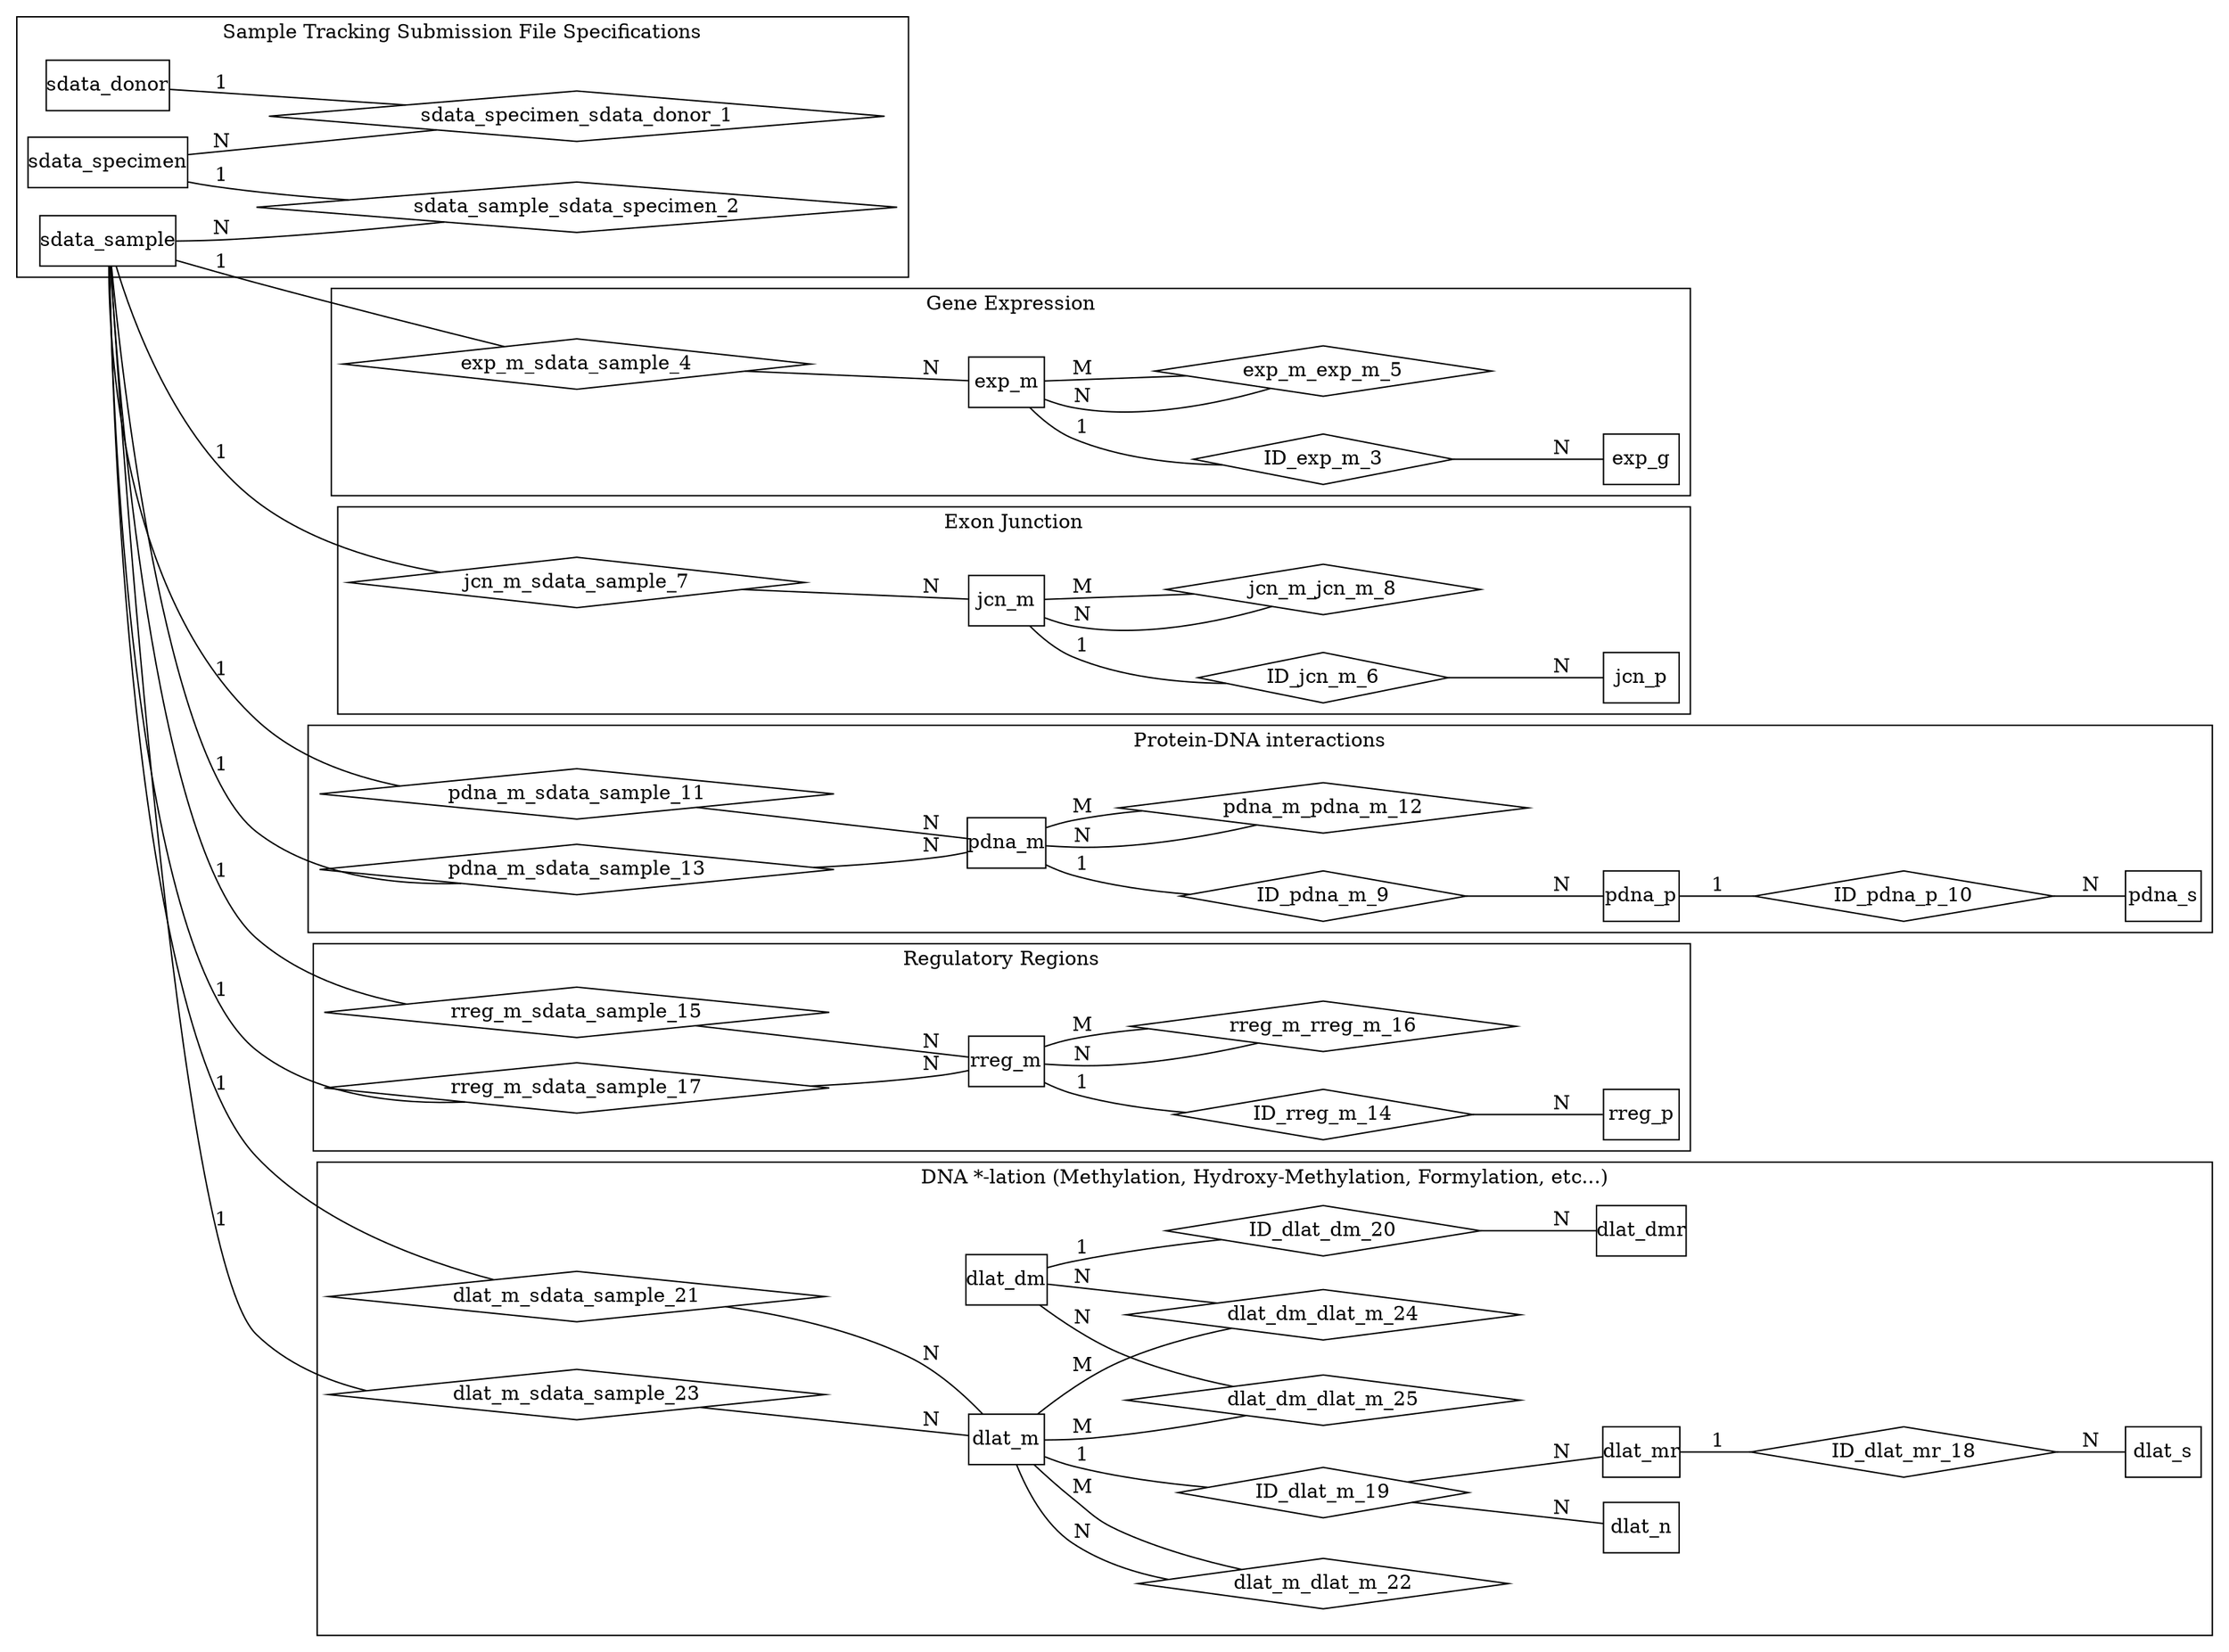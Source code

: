 digraph G {
	rankdir=LR;
	node [shape=box];
	edge [arrowhead=none];
	
	subgraph cluster_sdata {
		label="Sample Tracking Submission File Specifications"
	sdata_donor [texlbl="\graphicspath{{/home/jmfernandez/projects/BLUEPRINT/model/schema+tools/doc-templates/BLUEPRINT/icons/}} \arrayrulecolor{Black} \begin{tabular}{ c l }  \multicolumn{2}{c}{\textbf{\hyperref[tab:sdata_donor]{\Large{}Donor Data File}}} \\ \hline \includegraphics[height=1.6ex]{pk.pdf} & \hyperref[column:sdata.donor.donor_id]{\textbf{donor\_id}} \\  & \hyperref[column:sdata.donor.donor_sex]{\textbf{\textcolor{gray}{donor\_sex}}} \\  & \hyperref[column:sdata.donor.donor_region_of_residence]{donor\_region\_of\_residence} \\  & \hyperref[column:sdata.donor.notes]{\textcolor{gray}{notes}} \end{tabular}",style="top color=sdata_donor,rounded corners,drop shadow",margin="0,0"];
	sdata_specimen [texlbl="\graphicspath{{/home/jmfernandez/projects/BLUEPRINT/model/schema+tools/doc-templates/BLUEPRINT/icons/}} \arrayrulecolor{Black} \begin{tabular}{ c l }  \multicolumn{2}{c}{\textbf{\hyperref[tab:sdata_specimen]{\Large{}Specimen Data File}}} \\ \hline \includegraphics[height=1.6ex]{pk.pdf} & \hyperref[column:sdata.specimen.specimen_id]{\textbf{specimen\_id}} \\  & \hyperref[column:sdata.specimen.specimen_type]{specimen\_type} \\  & \hyperref[column:sdata.specimen.specimen_type_other]{\textcolor{gray}{specimen\_type\_other}} \\  & \hyperref[column:sdata.specimen.donor_min_age_at_specimen_acquisition]{donor\_min\_age\_at\_specimen\_acquisition} \\  & \hyperref[column:sdata.specimen.donor_max_age_at_specimen_acquisition]{\textbf{\textcolor{gray}{donor\_max\_age\_at\_specimen\_acquisition}}} \\  & \hyperref[column:sdata.specimen.specimen_processing]{specimen\_processing} \\  & \hyperref[column:sdata.specimen.specimen_processing_other]{\textcolor{gray}{specimen\_processing\_other}} \\  & \hyperref[column:sdata.specimen.specimen_storage]{specimen\_storage} \\  & \hyperref[column:sdata.specimen.specimen_storage_other]{\textcolor{gray}{specimen\_storage\_other}} \\  & \hyperref[column:sdata.specimen.specimen_biobank]{\textcolor{gray}{specimen\_biobank}} \\  & \hyperref[column:sdata.specimen.specimen_biobank_id]{\textcolor{gray}{specimen\_biobank\_id}} \\  & \hyperref[column:sdata.specimen.specimen_available]{\textcolor{gray}{specimen\_available}} \\ \hyperref[column:sdata.donor.donor_id]{\includegraphics[height=1.6ex]{fk.pdf}} & \hyperref[column:sdata.specimen.donor_id]{\textit{donor\_id}} \\  & \hyperref[column:sdata.specimen.notes]{\textcolor{gray}{notes}} \end{tabular}",style="top color=sdata_specimen,rounded corners,drop shadow",margin="0,0"];
	sdata_sample [texlbl="\graphicspath{{/home/jmfernandez/projects/BLUEPRINT/model/schema+tools/doc-templates/BLUEPRINT/icons/}} \arrayrulecolor{Black} \begin{tabular}{ c l }  \multicolumn{2}{c}{\textbf{\hyperref[tab:sdata_sample]{\Large{}Analyzed Sample Data File}}} \\ \hline \includegraphics[height=1.6ex]{pk.pdf} & \hyperref[column:sdata.sample.sample_id]{\textbf{sample\_id}} \\  & \hyperref[column:sdata.sample.purified_cell_type]{purified\_cell\_type} \\  & \hyperref[column:sdata.sample.analyzed_sample_type]{analyzed\_sample\_type} \\  & \hyperref[column:sdata.sample.analyzed_sample_type_other]{\textcolor{gray}{analyzed\_sample\_type\_other}} \\  & \hyperref[column:sdata.sample.analyzed_sample_interval]{\textcolor{gray}{analyzed\_sample\_interval}} \\ \hyperref[column:sdata.specimen.specimen_id]{\includegraphics[height=1.6ex]{fk.pdf}} & \hyperref[column:sdata.sample.specimen_id]{\textit{specimen\_id}} \\  & \hyperref[column:sdata.sample.notes]{\textcolor{gray}{notes}} \end{tabular}",style="top color=sdata_sample,rounded corners,drop shadow",margin="0,0"];
		{ rank=same; sdata_donor sdata_specimen sdata_sample }
		
		node [shape=diamond, texlbl="Identifies"];
		
		
		node [shape=diamond];
		
		
		sdata_specimen_sdata_donor_1 [style="top color=sdata_donor,drop shadow",texlbl="Relationship"];
		sdata_donor -> sdata_specimen_sdata_donor_1 [label="1"];
		sdata_specimen_sdata_donor_1 -> sdata_specimen [label="N",style="double distance=2pt"];
		
		sdata_sample_sdata_specimen_2 [style="top color=sdata_specimen,drop shadow",texlbl="Relationship"];
		sdata_specimen -> sdata_sample_sdata_specimen_2 [label="1"];
		sdata_sample_sdata_specimen_2 -> sdata_sample [label="N",style="double distance=2pt"];
	}
	subgraph cluster_exp {
		label="Gene Expression"
	exp_m [texlbl="\graphicspath{{/home/jmfernandez/projects/BLUEPRINT/model/schema+tools/doc-templates/BLUEPRINT/icons/}} \arrayrulecolor{Black} \begin{tabular}{ c l }  \multicolumn{2}{c}{\textbf{\hyperref[tab:exp_m]{\Large{}Expression - Metadata File}}} \\ \hline \includegraphics[height=1.6ex]{pk.pdf} & \hyperref[column:exp.m.analysis_id]{\textbf{analysis\_id}} \\ \hyperref[column:sdata.sample.sample_id]{\includegraphics[height=1.6ex]{fk.pdf}} & \hyperref[column:exp.m.analyzed_sample_id]{\textit{analyzed\_sample\_id}} \\ \hyperref[column:exp.m.analysis_id]{\includegraphics[height=1.6ex]{fk.pdf}} & \hyperref[column:exp.m.base_analysis_id]{\textit{\textbf{\textcolor{gray}{base\_analysis\_id}}}} \\  & \hyperref[column:exp.m.analysis_group_id]{analysis\_group\_id} \\  & \hyperref[column:exp.m.data_status]{data\_status} \\  & \hyperref[column:exp.m.assembly_version]{assembly\_version} \\  & \hyperref[column:exp.m.program_versions]{\textbf{\textcolor{gray}{program\_versions}}} \\  & \hyperref[column:exp.m.alignment_algorithm]{alignment\_algorithm} \\  & \hyperref[column:exp.m.other_analysis_algorithm]{\textcolor{gray}{other\_analysis\_algorithm}} \\  & \hyperref[column:exp.m.seq_coverage]{\textcolor{gray}{seq\_coverage}} \\  & \hyperref[column:exp.m.raw_data_repository]{raw\_data\_repository} \\  & \hyperref[column:exp.m.raw_data_accession]{\textcolor{gray}{raw\_data\_accession}} \\  & \hyperref[column:exp.m.experimental_group_id]{experimental\_group\_id} \\  & \hyperref[column:exp.m.platform]{platform} \\  & \hyperref[column:exp.m.experimental_protocol]{\textcolor{gray}{experimental\_protocol}} \\  & \hyperref[column:exp.m.note]{\textcolor{gray}{note}} \end{tabular}",style="top color=exp_m,rounded corners,drop shadow",margin="0,0"];
	exp_g [texlbl="\graphicspath{{/home/jmfernandez/projects/BLUEPRINT/model/schema+tools/doc-templates/BLUEPRINT/icons/}} \arrayrulecolor{Black} \begin{tabular}{ c l }  \multicolumn{2}{c}{\textbf{\hyperref[tab:exp_g]{\Large{}Expression - Gene File}}} \\ \hline \hyperref[column:exp.m.analysis_id]{\includegraphics[height=1.6ex]{fkpk.pdf}} & \hyperref[column:exp.g.analysis_id]{\textit{\textbf{analysis\_id}}} \\ \includegraphics[height=1.6ex]{pk.pdf} & \hyperref[column:exp.g.gene_stable_id]{\textbf{gene\_stable\_id}} \\  & \hyperref[column:exp.g.chromosome]{chromosome} \\  & \hyperref[column:exp.g.chromosome_start]{chromosome\_start} \\  & \hyperref[column:exp.g.chromosome_end]{chromosome\_end} \\  & \hyperref[column:exp.g.chromosome_strand]{\textcolor{gray}{chromosome\_strand}} \\  & \hyperref[column:exp.g.quality_score]{\textcolor{gray}{quality\_score}} \\  & \hyperref[column:exp.g.probability]{\textcolor{gray}{probability}} \\  & \hyperref[column:exp.g.normalized_read_count]{normalized\_read\_count} \\  & \hyperref[column:exp.g.raw_read_count]{raw\_read\_count} \\  & \hyperref[column:exp.g.normalized_expression_level]{\textcolor{gray}{normalized\_expression\_level}} \\  & \hyperref[column:exp.g.reference_sample]{\textcolor{gray}{reference\_sample}} \\  & \hyperref[column:exp.g.is_annotated]{is\_annotated} \\  & \hyperref[column:exp.g.probeset_id]{\textcolor{gray}{probeset\_id}} \\  & \hyperref[column:exp.g.validation_status]{validation\_status} \\  & \hyperref[column:exp.g.validation_platform]{\textcolor{gray}{validation\_platform}} \\  & \hyperref[column:exp.g.note]{\textcolor{gray}{note}} \end{tabular}",style="top color=exp_g,rounded corners,drop shadow,double distance=2pt",margin="0,0"];
		{ rank=same; exp_m }
		
		node [shape=diamond, texlbl="Identifies"];
		
			
		ID_exp_m_3 [style="top color=exp_m,drop shadow,double distance=2pt"];
		exp_m -> ID_exp_m_3  [label="1"];
		ID_exp_m_3 -> exp_g [label="N",style="double distance=2pt"];
		
		node [shape=diamond];
		
		
		exp_m_sdata_sample_4 [style="top color=sdata_sample,drop shadow",texlbl="\parbox{3cm}{\centering Relationship \linebreak \textit{\small(analyzed\_)}}"];
		sdata_sample -> exp_m_sdata_sample_4 [label="1"];
		exp_m_sdata_sample_4 -> exp_m [label="N",style="double distance=2pt"];
		
		exp_m_exp_m_5 [style="top color=exp_m,drop shadow",texlbl="\parbox{3cm}{\centering Relationship \linebreak \textit{\small(base\_)}}"];
		exp_m -> exp_m_exp_m_5 [label="M"];
		exp_m_exp_m_5 -> exp_m [label="N",style=""];
	}
	subgraph cluster_jcn {
		label="Exon Junction"
	jcn_m [texlbl="\graphicspath{{/home/jmfernandez/projects/BLUEPRINT/model/schema+tools/doc-templates/BLUEPRINT/icons/}} \arrayrulecolor{Black} \begin{tabular}{ c l }  \multicolumn{2}{c}{\textbf{\hyperref[tab:jcn_m]{\Large{}Exon Junction - Metadata File}}} \\ \hline \includegraphics[height=1.6ex]{pk.pdf} & \hyperref[column:jcn.m.analysis_id]{\textbf{analysis\_id}} \\ \hyperref[column:sdata.sample.sample_id]{\includegraphics[height=1.6ex]{fk.pdf}} & \hyperref[column:jcn.m.analyzed_sample_id]{\textit{analyzed\_sample\_id}} \\ \hyperref[column:jcn.m.analysis_id]{\includegraphics[height=1.6ex]{fk.pdf}} & \hyperref[column:jcn.m.base_analysis_id]{\textit{\textbf{\textcolor{gray}{base\_analysis\_id}}}} \\  & \hyperref[column:jcn.m.analysis_group_id]{analysis\_group\_id} \\  & \hyperref[column:jcn.m.data_status]{data\_status} \\  & \hyperref[column:jcn.m.assembly_version]{assembly\_version} \\  & \hyperref[column:jcn.m.program_versions]{\textbf{\textcolor{gray}{program\_versions}}} \\  & \hyperref[column:jcn.m.alignment_algorithm]{alignment\_algorithm} \\  & \hyperref[column:jcn.m.other_analysis_algorithm]{\textcolor{gray}{other\_analysis\_algorithm}} \\  & \hyperref[column:jcn.m.seq_coverage]{\textcolor{gray}{seq\_coverage}} \\  & \hyperref[column:jcn.m.raw_data_repository]{raw\_data\_repository} \\  & \hyperref[column:jcn.m.raw_data_accession]{\textcolor{gray}{raw\_data\_accession}} \\  & \hyperref[column:jcn.m.experimental_group_id]{experimental\_group\_id} \\  & \hyperref[column:jcn.m.platform]{platform} \\  & \hyperref[column:jcn.m.experimental_protocol]{\textcolor{gray}{experimental\_protocol}} \\  & \hyperref[column:jcn.m.note]{\textcolor{gray}{note}} \end{tabular}",style="top color=jcn_m,rounded corners,drop shadow",margin="0,0"];
	jcn_p [texlbl="\graphicspath{{/home/jmfernandez/projects/BLUEPRINT/model/schema+tools/doc-templates/BLUEPRINT/icons/}} \arrayrulecolor{Black} \begin{tabular}{ c l }  \multicolumn{2}{c}{\textbf{\hyperref[tab:jcn_p]{\Large{}Exon Junction - Primary Analysis File}}} \\ \hline \hyperref[column:jcn.m.analysis_id]{\includegraphics[height=1.6ex]{fkpk.pdf}} & \hyperref[column:jcn.p.analysis_id]{\textit{\textbf{analysis\_id}}} \\ \includegraphics[height=1.6ex]{pk.pdf} & \hyperref[column:jcn.p.junction_id]{\textbf{junction\_id}} \\  & \hyperref[column:jcn.p.chromosome]{chromosome} \\  & \hyperref[column:jcn.p.chromosome_start]{chromosome\_start} \\  & \hyperref[column:jcn.p.chromosome_end]{chromosome\_end} \\  & \hyperref[column:jcn.p.chromosome_strand]{\textcolor{gray}{chromosome\_strand}} \\  & \hyperref[column:jcn.p.quality_score]{\textcolor{gray}{quality\_score}} \\  & \hyperref[column:jcn.p.probability]{\textcolor{gray}{probability}} \\  & \hyperref[column:jcn.p.gene1_stable_id]{gene1\_stable\_id} \\  & \hyperref[column:jcn.p.gene2_stable_id]{\textcolor{gray}{gene2\_stable\_id}} \\  & \hyperref[column:jcn.p.exon1_chromosome]{exon1\_chromosome} \\  & \hyperref[column:jcn.p.exon1_number_bases]{exon1\_number\_bases} \\  & \hyperref[column:jcn.p.exon1_end]{exon1\_end} \\  & \hyperref[column:jcn.p.exon1_strand]{\textcolor{gray}{exon1\_strand}} \\  & \hyperref[column:jcn.p.exon2_chromosome]{exon2\_chromosome} \\  & \hyperref[column:jcn.p.exon2_number_bases]{exon2\_number\_bases} \\  & \hyperref[column:jcn.p.exon2_start]{exon2\_start} \\  & \hyperref[column:jcn.p.exon2_strand]{\textcolor{gray}{exon2\_strand}} \\  & \hyperref[column:jcn.p.is_fusion_gene]{\textcolor{gray}{is\_fusion\_gene}} \\  & \hyperref[column:jcn.p.is_novel_splice_form]{\textcolor{gray}{is\_novel\_splice\_form}} \\  & \hyperref[column:jcn.p.junction_seq]{\textcolor{gray}{junction\_seq}} \\  & \hyperref[column:jcn.p.junction_type]{\textcolor{gray}{junction\_type}} \\  & \hyperref[column:jcn.p.junction_read_count]{junction\_read\_count} \\  & \hyperref[column:jcn.p.validation_status]{validation\_status} \\  & \hyperref[column:jcn.p.validation_platform]{\textcolor{gray}{validation\_platform}} \\  & \hyperref[column:jcn.p.note]{\textcolor{gray}{note}} \end{tabular}",style="top color=jcn_p,rounded corners,drop shadow,double distance=2pt",margin="0,0"];
		{ rank=same; jcn_m }
		
		node [shape=diamond, texlbl="Identifies"];
		
			
		ID_jcn_m_6 [style="top color=jcn_m,drop shadow,double distance=2pt"];
		jcn_m -> ID_jcn_m_6  [label="1"];
		ID_jcn_m_6 -> jcn_p [label="N",style="double distance=2pt"];
		
		node [shape=diamond];
		
		
		jcn_m_sdata_sample_7 [style="top color=sdata_sample,drop shadow",texlbl="\parbox{3cm}{\centering Relationship \linebreak \textit{\small(analyzed\_)}}"];
		sdata_sample -> jcn_m_sdata_sample_7 [label="1"];
		jcn_m_sdata_sample_7 -> jcn_m [label="N",style="double distance=2pt"];
		
		jcn_m_jcn_m_8 [style="top color=jcn_m,drop shadow",texlbl="\parbox{3cm}{\centering Relationship \linebreak \textit{\small(base\_)}}"];
		jcn_m -> jcn_m_jcn_m_8 [label="M"];
		jcn_m_jcn_m_8 -> jcn_m [label="N",style=""];
	}
	subgraph cluster_pdna {
		label="Protein-DNA interactions"
	pdna_m [texlbl="\graphicspath{{/home/jmfernandez/projects/BLUEPRINT/model/schema+tools/doc-templates/BLUEPRINT/icons/}} \arrayrulecolor{Black} \begin{tabular}{ c l }  \multicolumn{2}{c}{\textbf{\hyperref[tab:pdna_m]{\Large{}Protein-DNA interactions - Metadata File}}} \\ \hline \includegraphics[height=1.6ex]{pk.pdf} & \hyperref[column:pdna.m.analysis_id]{\textbf{analysis\_id}} \\ \hyperref[column:sdata.sample.sample_id]{\includegraphics[height=1.6ex]{fk.pdf}} & \hyperref[column:pdna.m.analyzed_sample_id]{\textit{analyzed\_sample\_id}} \\ \hyperref[column:pdna.m.analysis_id]{\includegraphics[height=1.6ex]{fk.pdf}} & \hyperref[column:pdna.m.base_analysis_id]{\textit{\textbf{\textcolor{gray}{base\_analysis\_id}}}} \\ \hyperref[column:sdata.sample.sample_id]{\includegraphics[height=1.6ex]{fk.pdf}} & \hyperref[column:pdna.m.control_sample_id]{\textit{\textbf{\textcolor{gray}{control\_sample\_id}}}} \\  & \hyperref[column:pdna.m.analysis_group_id]{analysis\_group\_id} \\  & \hyperref[column:pdna.m.data_status]{data\_status} \\  & \hyperref[column:pdna.m.assembly_version]{assembly\_version} \\  & \hyperref[column:pdna.m.program_versions]{\textbf{\textcolor{gray}{program\_versions}}} \\  & \hyperref[column:pdna.m.alignment_algorithm]{alignment\_algorithm} \\  & \hyperref[column:pdna.m.other_analysis_algorithm]{\textcolor{gray}{other\_analysis\_algorithm}} \\  & \hyperref[column:pdna.m.seq_coverage]{\textcolor{gray}{seq\_coverage}} \\  & \hyperref[column:pdna.m.raw_data_repository]{raw\_data\_repository} \\  & \hyperref[column:pdna.m.raw_data_accession]{\textcolor{gray}{raw\_data\_accession}} \\  & \hyperref[column:pdna.m.experimental_group_id]{experimental\_group\_id} \\  & \hyperref[column:pdna.m.platform]{platform} \\  & \hyperref[column:pdna.m.experimental_protocol]{\textcolor{gray}{experimental\_protocol}} \\  & \hyperref[column:pdna.m.NSC]{\textcolor{gray}{NSC}} \\  & \hyperref[column:pdna.m.RSC]{\textcolor{gray}{RSC}} \\  & \hyperref[column:pdna.m.note]{\textcolor{gray}{note}} \end{tabular}",style="top color=pdna_m,rounded corners,drop shadow",margin="0,0"];
	pdna_p [texlbl="\graphicspath{{/home/jmfernandez/projects/BLUEPRINT/model/schema+tools/doc-templates/BLUEPRINT/icons/}} \arrayrulecolor{Black} \begin{tabular}{ c l }  \multicolumn{2}{c}{\textbf{\hyperref[tab:pdna_p]{\Large{}Protein-DNA interactions - Primary Analysis File}}} \\ \hline \hyperref[column:pdna.m.analysis_id]{\includegraphics[height=1.6ex]{fkpk.pdf}} & \hyperref[column:pdna.p.analysis_id]{\textit{\textbf{analysis\_id}}} \\ \includegraphics[height=1.6ex]{pk.pdf} & \hyperref[column:pdna.p.protein_dna_interaction_id]{\textbf{protein\_dna\_interaction\_id}} \\  & \hyperref[column:pdna.p.chromosome]{chromosome} \\  & \hyperref[column:pdna.p.chromosome_start]{chromosome\_start} \\  & \hyperref[column:pdna.p.chromosome_end]{chromosome\_end} \\  & \hyperref[column:pdna.p.rank]{\textcolor{gray}{rank}} \\  & \hyperref[column:pdna.p.protein_stable_id]{protein\_stable\_id} \\  & \hyperref[column:pdna.p.log10_pvalue]{log10\_pvalue} \\  & \hyperref[column:pdna.p.log10_qvalue]{\textbf{\textcolor{gray}{log10\_qvalue}}} \\  & \hyperref[column:pdna.p.idr]{\textbf{\textcolor{gray}{idr}}} \\  & \hyperref[column:pdna.p.validation_status]{validation\_status} \\  & \hyperref[column:pdna.p.validation_platform]{\textcolor{gray}{validation\_platform}} \\  & \hyperref[column:pdna.p.note]{\textcolor{gray}{note}} \end{tabular}",style="top color=pdna_p,rounded corners,drop shadow,double distance=2pt",margin="0,0"];
	pdna_s [texlbl="\graphicspath{{/home/jmfernandez/projects/BLUEPRINT/model/schema+tools/doc-templates/BLUEPRINT/icons/}} \arrayrulecolor{Black} \begin{tabular}{ c l }  \multicolumn{2}{c}{\textbf{\hyperref[tab:pdna_s]{\Large{}Protein-DNA interactions - Secondary Analysis File}}} \\ \hline \hyperref[column:pdna.p.analysis_id]{\includegraphics[height=1.6ex]{fk.pdf}} & \hyperref[column:pdna.s.analysis_id]{\textit{analysis\_id}} \\  & \hyperref[column:pdna.s.ensembl_version]{ensembl\_version} \\  & \hyperref[column:pdna.s.gene_affected]{gene\_affected} \\  & \hyperref[column:pdna.s.transcript_affected]{\textcolor{gray}{transcript\_affected}} \\ \hyperref[column:pdna.p.protein_dna_interaction_id]{\includegraphics[height=1.6ex]{fk.pdf}} & \hyperref[column:pdna.s.protein_dna_interaction_id]{\textit{protein\_dna\_interaction\_id}} \\  & \hyperref[column:pdna.s.note]{\textcolor{gray}{note}} \end{tabular}",style="top color=pdna_s,rounded corners,drop shadow,double distance=2pt",margin="0,0"];
		{ rank=same; pdna_m }
		
		node [shape=diamond, texlbl="Identifies"];
		
			
		ID_pdna_m_9 [style="top color=pdna_m,drop shadow,double distance=2pt"];
		pdna_m -> ID_pdna_m_9  [label="1"];
		ID_pdna_m_9 -> pdna_p [label="N",style="double distance=2pt"];
			
		ID_pdna_p_10 [style="top color=pdna_p,drop shadow,double distance=2pt"];
		pdna_p -> ID_pdna_p_10  [label="1"];
		ID_pdna_p_10 -> pdna_s [label="N",style="double distance=2pt"];
		
		node [shape=diamond];
		
		
		pdna_m_sdata_sample_11 [style="top color=sdata_sample,drop shadow",texlbl="\parbox{3cm}{\centering Relationship \linebreak \textit{\small(analyzed\_)}}"];
		sdata_sample -> pdna_m_sdata_sample_11 [label="1"];
		pdna_m_sdata_sample_11 -> pdna_m [label="N",style="double distance=2pt"];
		
		pdna_m_pdna_m_12 [style="top color=pdna_m,drop shadow",texlbl="\parbox{3cm}{\centering Relationship \linebreak \textit{\small(base\_)}}"];
		pdna_m -> pdna_m_pdna_m_12 [label="M"];
		pdna_m_pdna_m_12 -> pdna_m [label="N",style=""];
		
		pdna_m_sdata_sample_13 [style="top color=sdata_sample,drop shadow",texlbl="\parbox{3cm}{\centering Relationship \linebreak \textit{\small(control\_)}}"];
		sdata_sample -> pdna_m_sdata_sample_13 [label="1"];
		pdna_m_sdata_sample_13 -> pdna_m [label="N",style=""];
	}
	subgraph cluster_rreg {
		label="Regulatory Regions"
	rreg_m [texlbl="\graphicspath{{/home/jmfernandez/projects/BLUEPRINT/model/schema+tools/doc-templates/BLUEPRINT/icons/}} \arrayrulecolor{Black} \begin{tabular}{ c l }  \multicolumn{2}{c}{\textbf{\hyperref[tab:rreg_m]{\Large{}Regulatory regions - Metadata File}}} \\ \hline \includegraphics[height=1.6ex]{pk.pdf} & \hyperref[column:rreg.m.analysis_id]{\textbf{analysis\_id}} \\ \hyperref[column:sdata.sample.sample_id]{\includegraphics[height=1.6ex]{fk.pdf}} & \hyperref[column:rreg.m.analyzed_sample_id]{\textit{analyzed\_sample\_id}} \\ \hyperref[column:rreg.m.analysis_id]{\includegraphics[height=1.6ex]{fk.pdf}} & \hyperref[column:rreg.m.base_analysis_id]{\textit{\textbf{\textcolor{gray}{base\_analysis\_id}}}} \\ \hyperref[column:sdata.sample.sample_id]{\includegraphics[height=1.6ex]{fk.pdf}} & \hyperref[column:rreg.m.control_sample_id]{\textit{\textbf{\textcolor{gray}{control\_sample\_id}}}} \\  & \hyperref[column:rreg.m.analysis_group_id]{analysis\_group\_id} \\  & \hyperref[column:rreg.m.data_status]{data\_status} \\  & \hyperref[column:rreg.m.assembly_version]{assembly\_version} \\  & \hyperref[column:rreg.m.program_versions]{\textbf{\textcolor{gray}{program\_versions}}} \\  & \hyperref[column:rreg.m.alignment_algorithm]{alignment\_algorithm} \\  & \hyperref[column:rreg.m.other_analysis_algorithm]{\textcolor{gray}{other\_analysis\_algorithm}} \\  & \hyperref[column:rreg.m.seq_coverage]{\textcolor{gray}{seq\_coverage}} \\  & \hyperref[column:rreg.m.raw_data_repository]{raw\_data\_repository} \\  & \hyperref[column:rreg.m.raw_data_accession]{\textcolor{gray}{raw\_data\_accession}} \\  & \hyperref[column:rreg.m.experimental_group_id]{experimental\_group\_id} \\  & \hyperref[column:rreg.m.platform]{platform} \\  & \hyperref[column:rreg.m.experimental_protocol]{\textcolor{gray}{experimental\_protocol}} \\  & \hyperref[column:rreg.m.note]{\textcolor{gray}{note}} \end{tabular}",style="top color=rreg_m,rounded corners,drop shadow",margin="0,0"];
	rreg_p [texlbl="\graphicspath{{/home/jmfernandez/projects/BLUEPRINT/model/schema+tools/doc-templates/BLUEPRINT/icons/}} \arrayrulecolor{Black} \begin{tabular}{ c l }  \multicolumn{2}{c}{\textbf{\hyperref[tab:rreg_p]{\Large{}Regulatory regions - Primary Analysis File}}} \\ \hline \hyperref[column:rreg.m.analysis_id]{\includegraphics[height=1.6ex]{fkpk.pdf}} & \hyperref[column:rreg.p.analysis_id]{\textit{\textbf{analysis\_id}}} \\ \includegraphics[height=1.6ex]{pk.pdf} & \hyperref[column:rreg.p.regulatory_region_id]{\textbf{regulatory\_region\_id}} \\  & \hyperref[column:rreg.p.chromosome]{chromosome} \\  & \hyperref[column:rreg.p.chromosome_start]{chromosome\_start} \\  & \hyperref[column:rreg.p.chromosome_end]{chromosome\_end} \\  & \hyperref[column:rreg.p.z_score]{z\_score} \\  & \hyperref[column:rreg.p.validation_status]{validation\_status} \\  & \hyperref[column:rreg.p.validation_platform]{\textcolor{gray}{validation\_platform}} \\  & \hyperref[column:rreg.p.note]{\textcolor{gray}{note}} \end{tabular}",style="top color=rreg_p,rounded corners,drop shadow,double distance=2pt",margin="0,0"];
		{ rank=same; rreg_m }
		
		node [shape=diamond, texlbl="Identifies"];
		
			
		ID_rreg_m_14 [style="top color=rreg_m,drop shadow,double distance=2pt"];
		rreg_m -> ID_rreg_m_14  [label="1"];
		ID_rreg_m_14 -> rreg_p [label="N",style="double distance=2pt"];
		
		node [shape=diamond];
		
		
		rreg_m_sdata_sample_15 [style="top color=sdata_sample,drop shadow",texlbl="\parbox{3cm}{\centering Relationship \linebreak \textit{\small(analyzed\_)}}"];
		sdata_sample -> rreg_m_sdata_sample_15 [label="1"];
		rreg_m_sdata_sample_15 -> rreg_m [label="N",style="double distance=2pt"];
		
		rreg_m_rreg_m_16 [style="top color=rreg_m,drop shadow",texlbl="\parbox{3cm}{\centering Relationship \linebreak \textit{\small(base\_)}}"];
		rreg_m -> rreg_m_rreg_m_16 [label="M"];
		rreg_m_rreg_m_16 -> rreg_m [label="N",style=""];
		
		rreg_m_sdata_sample_17 [style="top color=sdata_sample,drop shadow",texlbl="\parbox{3cm}{\centering Relationship \linebreak \textit{\small(control\_)}}"];
		sdata_sample -> rreg_m_sdata_sample_17 [label="1"];
		rreg_m_sdata_sample_17 -> rreg_m [label="N",style=""];
	}
	subgraph cluster_dlat {
		label="DNA *-lation (Methylation, Hydroxy-Methylation, Formylation, etc...)"
	dlat_m [texlbl="\graphicspath{{/home/jmfernandez/projects/BLUEPRINT/model/schema+tools/doc-templates/BLUEPRINT/icons/}} \arrayrulecolor{Black} \begin{tabular}{ c l }  \multicolumn{2}{c}{\textbf{\hyperref[tab:dlat_m]{\Large{}DNA *-lation - Metadata File}}} \\ \hline \includegraphics[height=1.6ex]{pk.pdf} & \hyperref[column:dlat.m.analysis_id]{\textbf{analysis\_id}} \\ \hyperref[column:sdata.sample.sample_id]{\includegraphics[height=1.6ex]{fk.pdf}} & \hyperref[column:dlat.m.analyzed_sample_id]{\textit{analyzed\_sample\_id}} \\ \hyperref[column:dlat.m.analysis_id]{\includegraphics[height=1.6ex]{fk.pdf}} & \hyperref[column:dlat.m.base_analysis_id]{\textit{\textbf{\textcolor{gray}{base\_analysis\_id}}}} \\ \hyperref[column:sdata.sample.sample_id]{\includegraphics[height=1.6ex]{fk.pdf}} & \hyperref[column:dlat.m.control_sample_id]{\textit{\textbf{\textcolor{gray}{control\_sample\_id}}}} \\  & \hyperref[column:dlat.m.analysis_group_id]{analysis\_group\_id} \\  & \hyperref[column:dlat.m.data_status]{data\_status} \\  & \hyperref[column:dlat.m.assembly_version]{assembly\_version} \\  & \hyperref[column:dlat.m.program_versions]{\textbf{\textcolor{gray}{program\_versions}}} \\  & \hyperref[column:dlat.m.alignment_algorithm]{alignment\_algorithm} \\  & \hyperref[column:dlat.m.other_analysis_algorithm]{\textcolor{gray}{other\_analysis\_algorithm}} \\  & \hyperref[column:dlat.m.seq_coverage]{\textcolor{gray}{seq\_coverage}} \\  & \hyperref[column:dlat.m.raw_data_repository]{raw\_data\_repository} \\  & \hyperref[column:dlat.m.raw_data_accession]{\textcolor{gray}{raw\_data\_accession}} \\  & \hyperref[column:dlat.m.experimental_group_id]{experimental\_group\_id} \\  & \hyperref[column:dlat.m.platform]{platform} \\  & \hyperref[column:dlat.m.experimental_protocol]{\textcolor{gray}{experimental\_protocol}} \\  & \hyperref[column:dlat.m.methylation_calling_algorithm]{\textcolor{gray}{methylation\_calling\_algorithm}} \\  & \hyperref[column:dlat.m.mr_type]{mr\_type} \\  & \hyperref[column:dlat.m.note]{\textcolor{gray}{note}} \end{tabular}",style="top color=dlat_m,rounded corners,drop shadow",margin="0,0"];
	dlat_n [texlbl="\graphicspath{{/home/jmfernandez/projects/BLUEPRINT/model/schema+tools/doc-templates/BLUEPRINT/icons/}} \arrayrulecolor{Black} \begin{tabular}{ c l }  \multicolumn{2}{c}{\textbf{\hyperref[tab:dlat_n]{\Large{}DNA *-lation - Single Nucleotide File}}} \\ \hline \hyperref[column:dlat.m.analysis_id]{\includegraphics[height=1.6ex]{fkpk.pdf}} & \hyperref[column:dlat.n.analysis_id]{\textit{\textbf{analysis\_id}}} \\ \includegraphics[height=1.6ex]{pk.pdf} & \hyperref[column:dlat.n.d_lated_fragment_id]{\textbf{d\_lated\_fragment\_id}} \\  & \hyperref[column:dlat.n.d_lation_type]{d\_lation\_type} \\  & \hyperref[column:dlat.n.chromosome]{chromosome} \\  & \hyperref[column:dlat.n.chromosome_start]{chromosome\_start} \\  & \hyperref[column:dlat.n.chromosome_strand]{\textcolor{gray}{chromosome\_strand}} \\  & \hyperref[column:dlat.n.total_reads]{total\_reads} \\  & \hyperref[column:dlat.n.c_total_reads]{c\_total\_reads} \\  & \hyperref[column:dlat.n.d_lated_reads]{d\_lated\_reads} \\  & \hyperref[column:dlat.n.quality_score]{\textcolor{gray}{quality\_score}} \\  & \hyperref[column:dlat.n.probability]{\textcolor{gray}{probability}} \\  & \hyperref[column:dlat.n.methylation]{methylation} \\  & \hyperref[column:dlat.n.validation_status]{validation\_status} \\  & \hyperref[column:dlat.n.validation_platform]{\textcolor{gray}{validation\_platform}} \\  & \hyperref[column:dlat.n.note]{\textcolor{gray}{note}} \end{tabular}",style="top color=dlat_n,rounded corners,drop shadow,double distance=2pt",margin="0,0"];
	dlat_mr [texlbl="\graphicspath{{/home/jmfernandez/projects/BLUEPRINT/model/schema+tools/doc-templates/BLUEPRINT/icons/}} \arrayrulecolor{Black} \begin{tabular}{ c l }  \multicolumn{2}{c}{\textbf{\hyperref[tab:dlat_mr]{\Large{}DNA *-lation - Methylated Region (CpGs, HMR) File}}} \\ \hline \hyperref[column:dlat.m.analysis_id]{\includegraphics[height=1.6ex]{fkpk.pdf}} & \hyperref[column:dlat.mr.analysis_id]{\textit{\textbf{analysis\_id}}} \\ \includegraphics[height=1.6ex]{pk.pdf} & \hyperref[column:dlat.mr.d_lated_fragment_id]{\textbf{d\_lated\_fragment\_id}} \\  & \hyperref[column:dlat.mr.chromosome]{chromosome} \\  & \hyperref[column:dlat.mr.chromosome_start]{chromosome\_start} \\  & \hyperref[column:dlat.mr.chromosome_end]{chromosome\_end} \\  & \hyperref[column:dlat.mr.total_reads]{total\_reads} \\  & \hyperref[column:dlat.mr.c_total_reads]{c\_total\_reads} \\  & \hyperref[column:dlat.mr.d_lated_reads]{d\_lated\_reads} \\  & \hyperref[column:dlat.mr.quality_score]{\textcolor{gray}{quality\_score}} \\  & \hyperref[column:dlat.mr.probability]{\textcolor{gray}{probability}} \\  & \hyperref[column:dlat.mr.beta_value]{\textcolor{gray}{beta\_value}} \\  & \hyperref[column:dlat.mr.validation_status]{validation\_status} \\  & \hyperref[column:dlat.mr.validation_platform]{\textcolor{gray}{validation\_platform}} \\  & \hyperref[column:dlat.mr.note]{\textcolor{gray}{note}} \end{tabular}",style="top color=dlat_mr,rounded corners,drop shadow,double distance=2pt",margin="0,0"];
	dlat_s [texlbl="\graphicspath{{/home/jmfernandez/projects/BLUEPRINT/model/schema+tools/doc-templates/BLUEPRINT/icons/}} \arrayrulecolor{Black} \begin{tabular}{ c l }  \multicolumn{2}{c}{\textbf{\hyperref[tab:dlat_s]{\Large{}DNA *-lation - Annotation File}}} \\ \hline \hyperref[column:dlat.mr.analysis_id]{\includegraphics[height=1.6ex]{fk.pdf}} & \hyperref[column:dlat.s.analysis_id]{\textit{analysis\_id}} \\  & \hyperref[column:dlat.s.ensembl_version]{ensembl\_version} \\  & \hyperref[column:dlat.s.gene_affected]{gene\_affected} \\ \hyperref[column:dlat.mr.d_lated_fragment_id]{\includegraphics[height=1.6ex]{fk.pdf}} & \hyperref[column:dlat.s.d_lated_fragment_id]{\textit{d\_lated\_fragment\_id}} \\  & \hyperref[column:dlat.s.note]{\textcolor{gray}{note}} \end{tabular}",style="top color=dlat_s,rounded corners,drop shadow,double distance=2pt",margin="0,0"];
	dlat_dm [texlbl="\graphicspath{{/home/jmfernandez/projects/BLUEPRINT/model/schema+tools/doc-templates/BLUEPRINT/icons/}} \arrayrulecolor{Black} \begin{tabular}{ c l }  \multicolumn{2}{c}{\textbf{\hyperref[tab:dlat_dm]{\Large{}DNA differential *-lation - Metadata File}}} \\ \hline \includegraphics[height=1.6ex]{pk.pdf} & \hyperref[column:dlat.dm.analysis_id]{\textbf{analysis\_id}} \\ \hyperref[column:dlat.m.analysis_id]{\includegraphics[height=1.6ex]{fk.pdf}} & \hyperref[column:dlat.dm.part_a_analysis_id]{\textit{part\_a\_analysis\_id}} \\ \hyperref[column:dlat.m.analysis_id]{\includegraphics[height=1.6ex]{fk.pdf}} & \hyperref[column:dlat.dm.part_b_analysis_id]{\textit{part\_b\_analysis\_id}} \\  & \hyperref[column:dlat.dm.analysis_group_id]{analysis\_group\_id} \\  & \hyperref[column:dlat.dm.data_status]{data\_status} \\  & \hyperref[column:dlat.dm.assembly_version]{assembly\_version} \\  & \hyperref[column:dlat.dm.program_versions]{\textbf{\textcolor{gray}{program\_versions}}} \\  & \hyperref[column:dlat.dm.alignment_algorithm]{alignment\_algorithm} \\  & \hyperref[column:dlat.dm.other_analysis_algorithm]{\textcolor{gray}{other\_analysis\_algorithm}} \\  & \hyperref[column:dlat.dm.seq_coverage]{\textcolor{gray}{seq\_coverage}} \\  & \hyperref[column:dlat.dm.raw_data_repository]{raw\_data\_repository} \\  & \hyperref[column:dlat.dm.raw_data_accession]{\textcolor{gray}{raw\_data\_accession}} \\  & \hyperref[column:dlat.dm.note]{\textcolor{gray}{note}} \end{tabular}",style="top color=dlat_dm,rounded corners,drop shadow",margin="0,0"];
	dlat_dmr [texlbl="\graphicspath{{/home/jmfernandez/projects/BLUEPRINT/model/schema+tools/doc-templates/BLUEPRINT/icons/}} \arrayrulecolor{Black} \begin{tabular}{ c l }  \multicolumn{2}{c}{\textbf{\hyperref[tab:dlat_dmr]{\Large{}DNA *-lation - Differentially Methylated Region (DMR) File}}} \\ \hline \hyperref[column:dlat.dm.analysis_id]{\includegraphics[height=1.6ex]{fkpk.pdf}} & \hyperref[column:dlat.dmr.analysis_id]{\textit{\textbf{analysis\_id}}} \\ \includegraphics[height=1.6ex]{pk.pdf} & \hyperref[column:dlat.dmr.d_lated_fragment_id]{\textbf{d\_lated\_fragment\_id}} \\  & \hyperref[column:dlat.dmr.chromosome]{chromosome} \\  & \hyperref[column:dlat.dmr.chromosome_start]{chromosome\_start} \\  & \hyperref[column:dlat.dmr.chromosome_end]{chromosome\_end} \\  & \hyperref[column:dlat.dmr.rank]{\textcolor{gray}{rank}} \\  & \hyperref[column:dlat.dmr.n_cpgs]{n\_cpgs} \\  & \hyperref[column:dlat.dmr.n_sig_cpgs]{n\_sig\_cpgs} \\  & \hyperref[column:dlat.dmr.hyper_role]{hyper\_role} \\  & \hyperref[column:dlat.dmr.abs_avg_diff]{abs\_avg\_diff} \\  & \hyperref[column:dlat.dmr.rel_avg_diff]{rel\_avg\_diff} \\  & \hyperref[column:dlat.dmr.cpg_start]{cpg\_start} \\  & \hyperref[column:dlat.dmr.validation_status]{validation\_status} \\  & \hyperref[column:dlat.dmr.validation_platform]{\textcolor{gray}{validation\_platform}} \\  & \hyperref[column:dlat.dmr.note]{\textcolor{gray}{note}} \end{tabular}",style="top color=dlat_dmr,rounded corners,drop shadow,double distance=2pt",margin="0,0"];
		{ rank=same; dlat_m dlat_dm }
		
		node [shape=diamond, texlbl="Identifies"];
		
			
		ID_dlat_mr_18 [style="top color=dlat_mr,drop shadow,double distance=2pt"];
		dlat_mr -> ID_dlat_mr_18  [label="1"];
		ID_dlat_mr_18 -> dlat_s [label="N",style="double distance=2pt"];
			
		ID_dlat_m_19 [style="top color=dlat_m,drop shadow,double distance=2pt"];
		dlat_m -> ID_dlat_m_19  [label="1"];
		ID_dlat_m_19 -> dlat_mr [label="N",style="double distance=2pt"];
		ID_dlat_m_19 -> dlat_n [label="N",style="double distance=2pt"];
			
		ID_dlat_dm_20 [style="top color=dlat_dm,drop shadow,double distance=2pt"];
		dlat_dm -> ID_dlat_dm_20  [label="1"];
		ID_dlat_dm_20 -> dlat_dmr [label="N",style="double distance=2pt"];
		
		node [shape=diamond];
		
		
		dlat_m_sdata_sample_21 [style="top color=sdata_sample,drop shadow",texlbl="\parbox{3cm}{\centering Relationship \linebreak \textit{\small(analyzed\_)}}"];
		sdata_sample -> dlat_m_sdata_sample_21 [label="1"];
		dlat_m_sdata_sample_21 -> dlat_m [label="N",style="double distance=2pt"];
		
		dlat_m_dlat_m_22 [style="top color=dlat_m,drop shadow",texlbl="\parbox{3cm}{\centering Relationship \linebreak \textit{\small(base\_)}}"];
		dlat_m -> dlat_m_dlat_m_22 [label="M"];
		dlat_m_dlat_m_22 -> dlat_m [label="N",style=""];
		
		dlat_m_sdata_sample_23 [style="top color=sdata_sample,drop shadow",texlbl="\parbox{3cm}{\centering Relationship \linebreak \textit{\small(control\_)}}"];
		sdata_sample -> dlat_m_sdata_sample_23 [label="1"];
		dlat_m_sdata_sample_23 -> dlat_m [label="N",style=""];
		
		dlat_dm_dlat_m_24 [style="top color=dlat_m,drop shadow",texlbl="\parbox{3cm}{\centering Relationship \linebreak \textit{\small(part\_a\_)}}"];
		dlat_m -> dlat_dm_dlat_m_24 [label="M"];
		dlat_dm_dlat_m_24 -> dlat_dm [label="N",style="double distance=2pt"];
		
		dlat_dm_dlat_m_25 [style="top color=dlat_m,drop shadow",texlbl="\parbox{3cm}{\centering Relationship \linebreak \textit{\small(part\_b\_)}}"];
		dlat_m -> dlat_dm_dlat_m_25 [label="M"];
		dlat_dm_dlat_m_25 -> dlat_dm [label="N",style="double distance=2pt"];
	}
}
